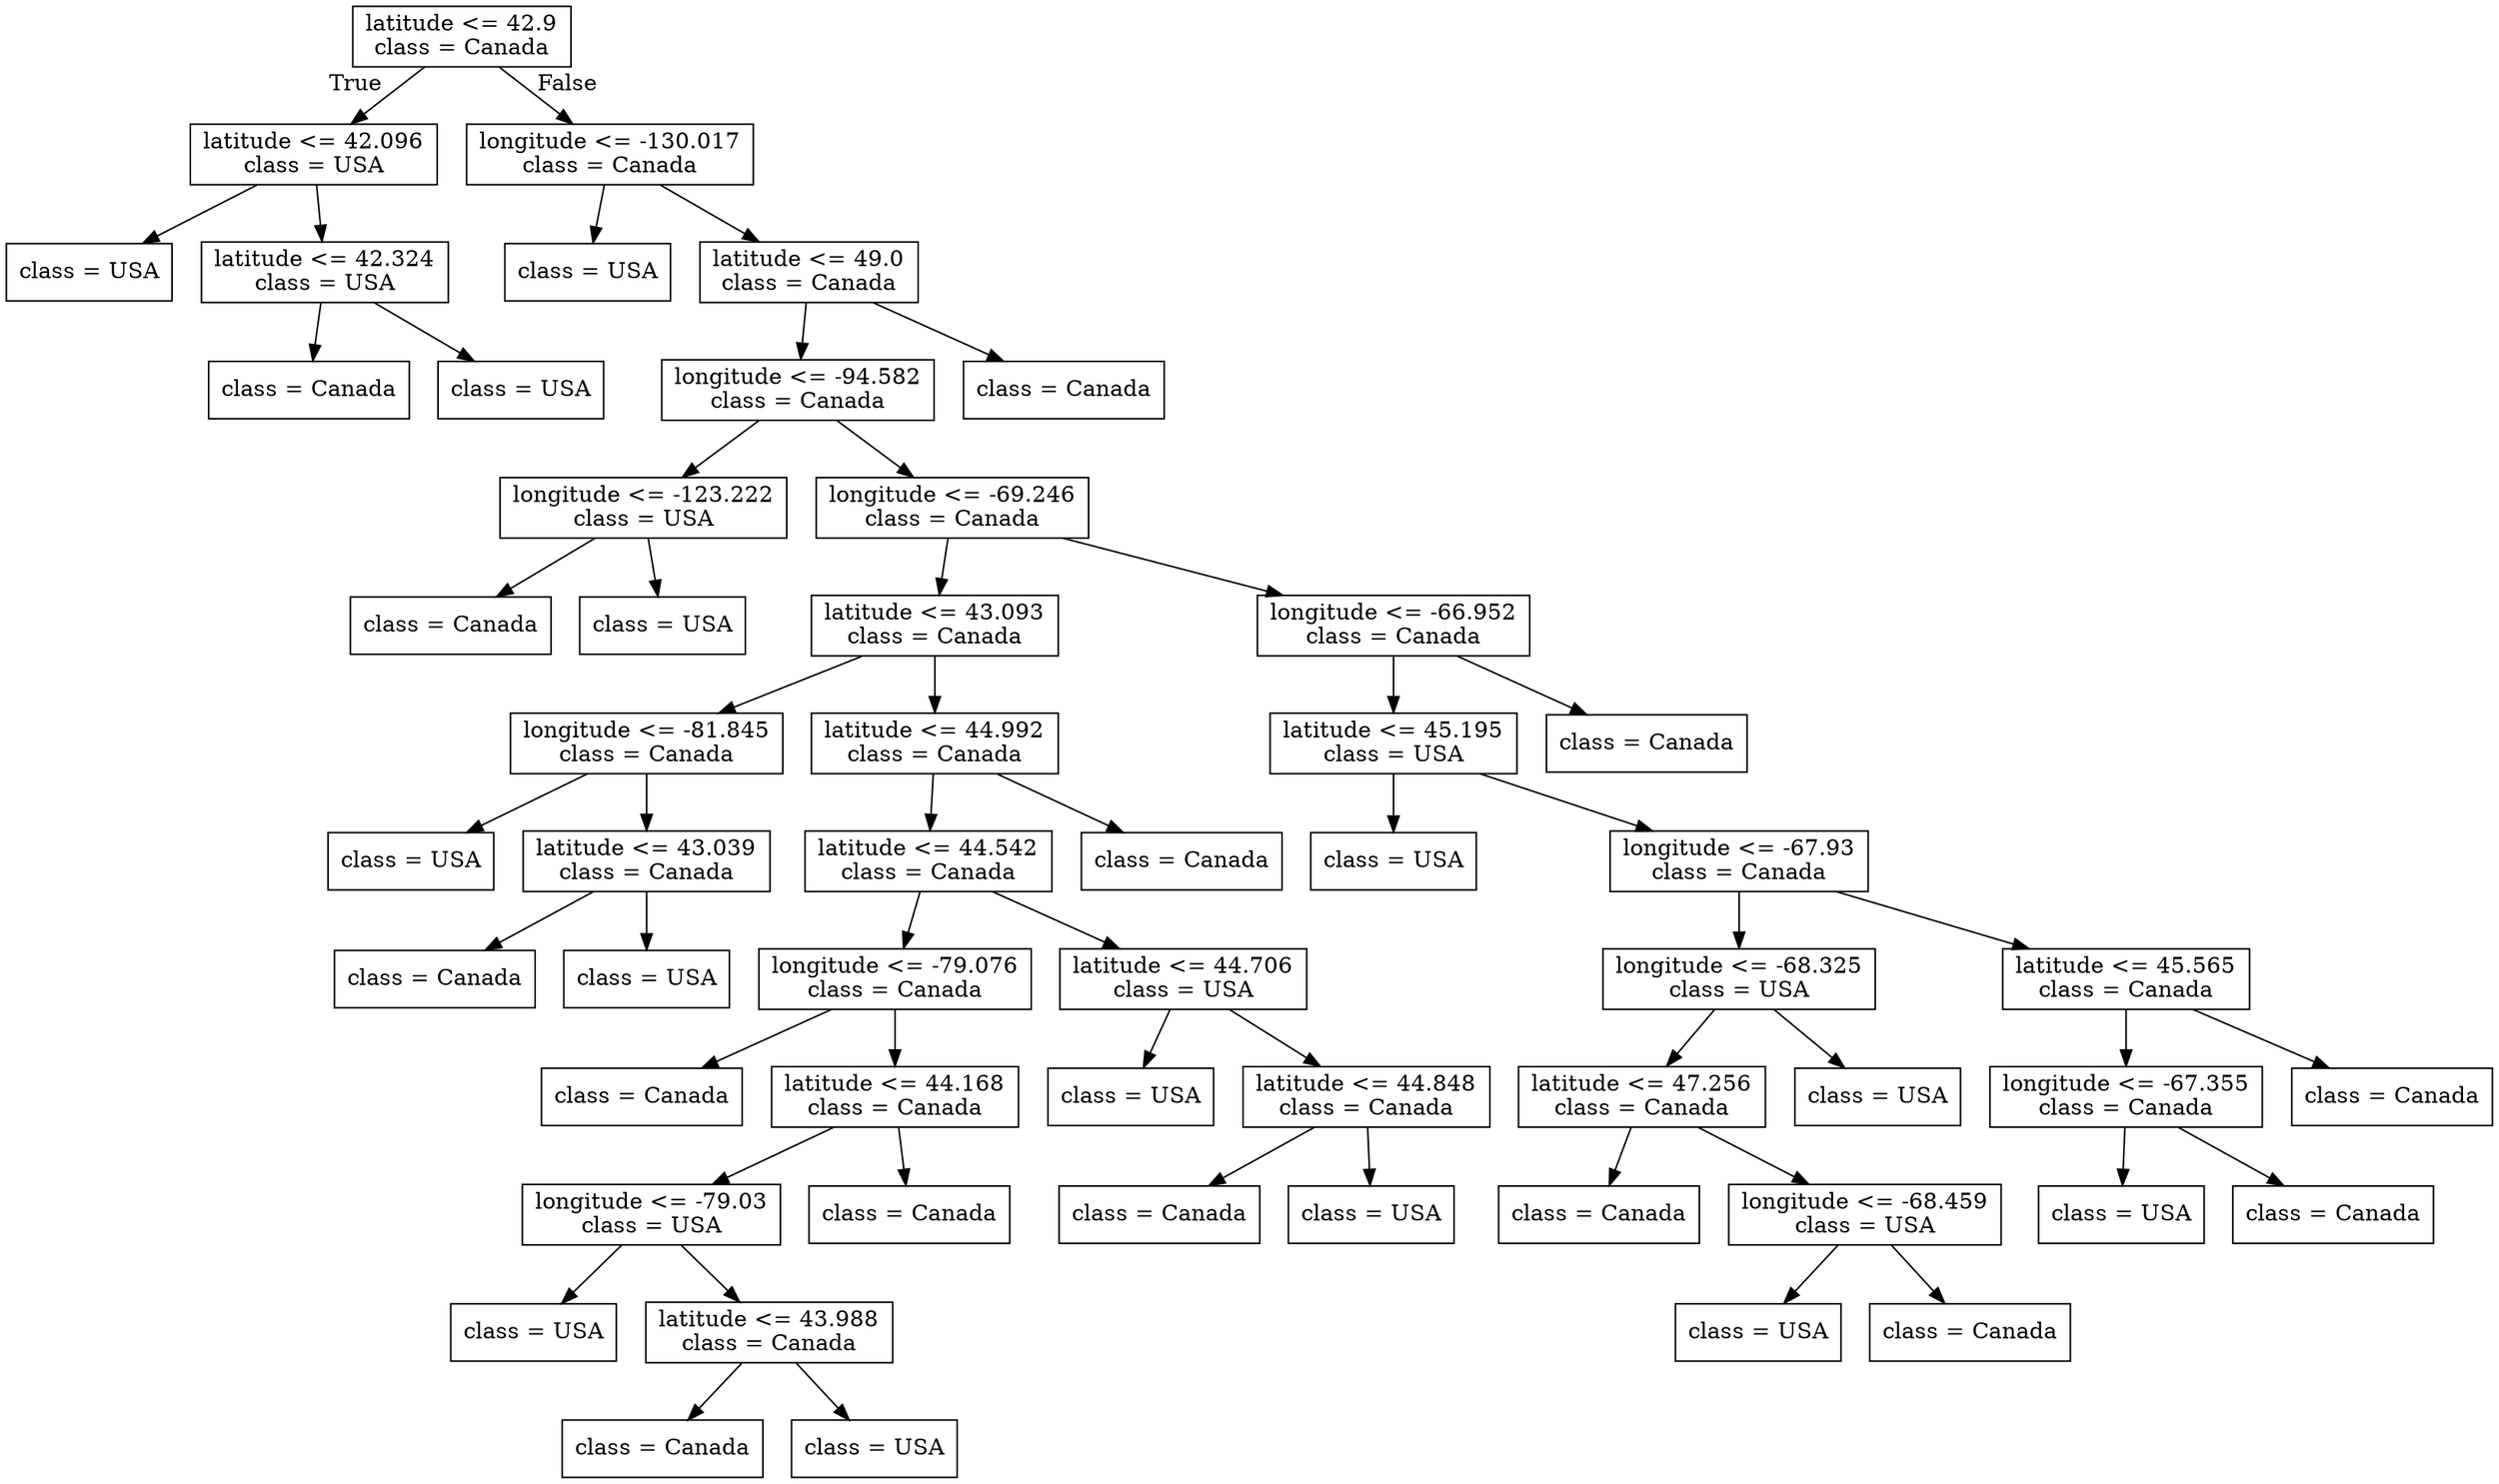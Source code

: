digraph Tree {
node [shape=box] ;
0 [label="latitude <= 42.9\nclass = Canada"] ;
1 [label="latitude <= 42.096\nclass = USA"] ;
0 -> 1 [labeldistance=2.5, labelangle=45, headlabel="True"] ;
2 [label="class = USA"] ;
1 -> 2 ;
3 [label="latitude <= 42.324\nclass = USA"] ;
1 -> 3 ;
4 [label="class = Canada"] ;
3 -> 4 ;
5 [label="class = USA"] ;
3 -> 5 ;
6 [label="longitude <= -130.017\nclass = Canada"] ;
0 -> 6 [labeldistance=2.5, labelangle=-45, headlabel="False"] ;
7 [label="class = USA"] ;
6 -> 7 ;
8 [label="latitude <= 49.0\nclass = Canada"] ;
6 -> 8 ;
9 [label="longitude <= -94.582\nclass = Canada"] ;
8 -> 9 ;
10 [label="longitude <= -123.222\nclass = USA"] ;
9 -> 10 ;
11 [label="class = Canada"] ;
10 -> 11 ;
12 [label="class = USA"] ;
10 -> 12 ;
13 [label="longitude <= -69.246\nclass = Canada"] ;
9 -> 13 ;
14 [label="latitude <= 43.093\nclass = Canada"] ;
13 -> 14 ;
15 [label="longitude <= -81.845\nclass = Canada"] ;
14 -> 15 ;
16 [label="class = USA"] ;
15 -> 16 ;
17 [label="latitude <= 43.039\nclass = Canada"] ;
15 -> 17 ;
18 [label="class = Canada"] ;
17 -> 18 ;
19 [label="class = USA"] ;
17 -> 19 ;
20 [label="latitude <= 44.992\nclass = Canada"] ;
14 -> 20 ;
21 [label="latitude <= 44.542\nclass = Canada"] ;
20 -> 21 ;
22 [label="longitude <= -79.076\nclass = Canada"] ;
21 -> 22 ;
23 [label="class = Canada"] ;
22 -> 23 ;
24 [label="latitude <= 44.168\nclass = Canada"] ;
22 -> 24 ;
25 [label="longitude <= -79.03\nclass = USA"] ;
24 -> 25 ;
26 [label="class = USA"] ;
25 -> 26 ;
27 [label="latitude <= 43.988\nclass = Canada"] ;
25 -> 27 ;
28 [label="class = Canada"] ;
27 -> 28 ;
29 [label="class = USA"] ;
27 -> 29 ;
30 [label="class = Canada"] ;
24 -> 30 ;
31 [label="latitude <= 44.706\nclass = USA"] ;
21 -> 31 ;
32 [label="class = USA"] ;
31 -> 32 ;
33 [label="latitude <= 44.848\nclass = Canada"] ;
31 -> 33 ;
34 [label="class = Canada"] ;
33 -> 34 ;
35 [label="class = USA"] ;
33 -> 35 ;
36 [label="class = Canada"] ;
20 -> 36 ;
37 [label="longitude <= -66.952\nclass = Canada"] ;
13 -> 37 ;
38 [label="latitude <= 45.195\nclass = USA"] ;
37 -> 38 ;
39 [label="class = USA"] ;
38 -> 39 ;
40 [label="longitude <= -67.93\nclass = Canada"] ;
38 -> 40 ;
41 [label="longitude <= -68.325\nclass = USA"] ;
40 -> 41 ;
42 [label="latitude <= 47.256\nclass = Canada"] ;
41 -> 42 ;
43 [label="class = Canada"] ;
42 -> 43 ;
44 [label="longitude <= -68.459\nclass = USA"] ;
42 -> 44 ;
45 [label="class = USA"] ;
44 -> 45 ;
46 [label="class = Canada"] ;
44 -> 46 ;
47 [label="class = USA"] ;
41 -> 47 ;
48 [label="latitude <= 45.565\nclass = Canada"] ;
40 -> 48 ;
49 [label="longitude <= -67.355\nclass = Canada"] ;
48 -> 49 ;
50 [label="class = USA"] ;
49 -> 50 ;
51 [label="class = Canada"] ;
49 -> 51 ;
52 [label="class = Canada"] ;
48 -> 52 ;
53 [label="class = Canada"] ;
37 -> 53 ;
54 [label="class = Canada"] ;
8 -> 54 ;
}
